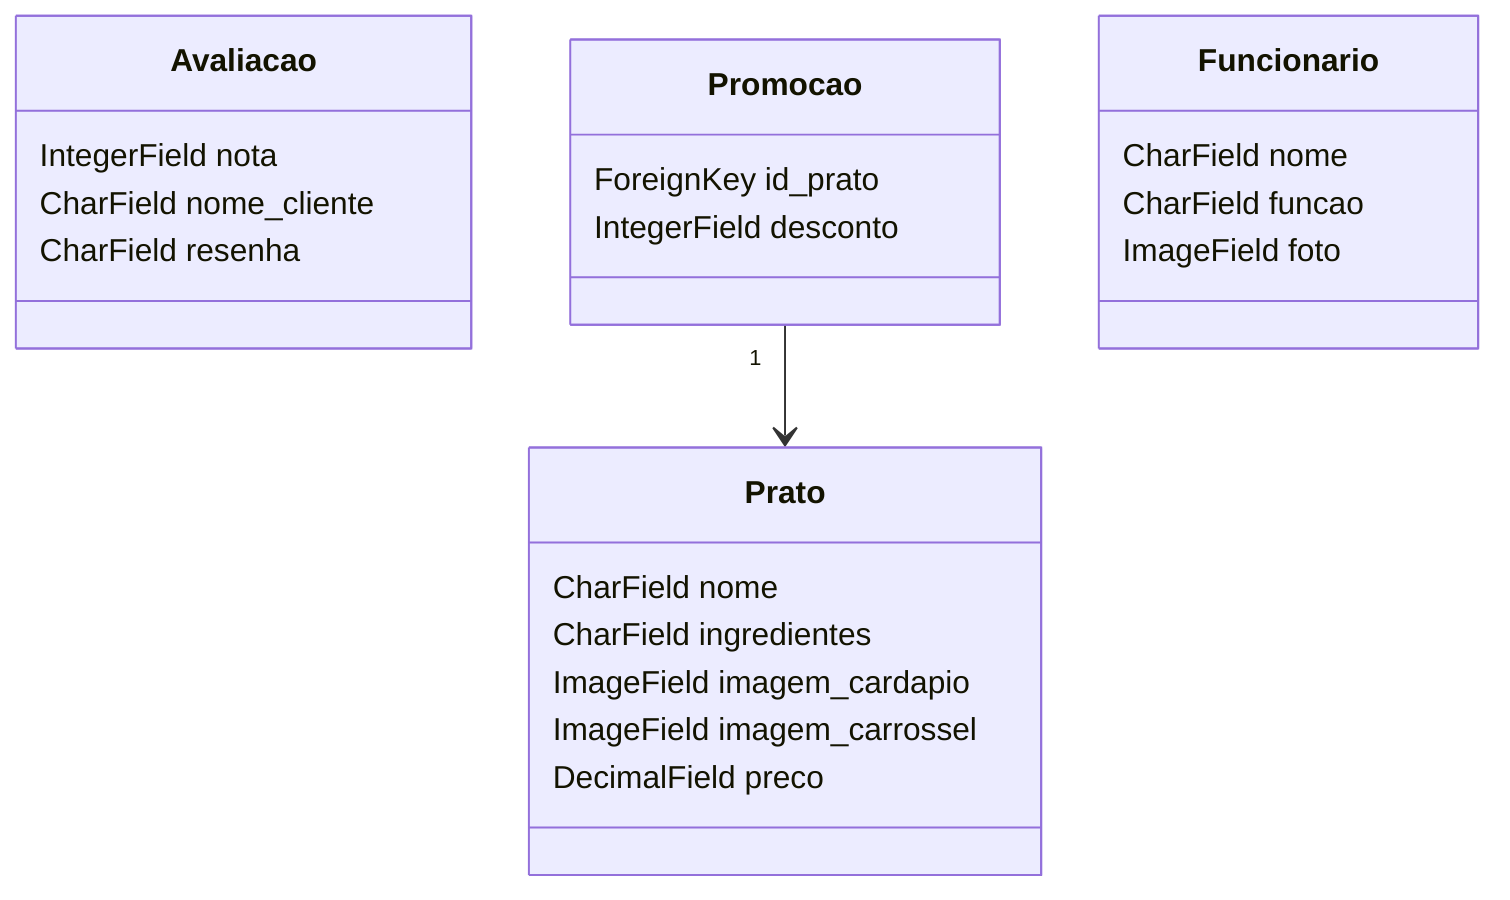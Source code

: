 classDiagram
    class Prato{
      CharField nome
      CharField ingredientes
      ImageField imagem_cardapio
      ImageField imagem_carrossel
      DecimalField preco
    }
    class Avaliacao{
      IntegerField nota
      CharField nome_cliente
      CharField resenha
    }
    class Promocao{
      ForeignKey id_prato
      IntegerField desconto
    }
    class Funcionario{
        CharField nome
        CharField funcao
        ImageField foto
    }
    Promocao "1" --> Prato